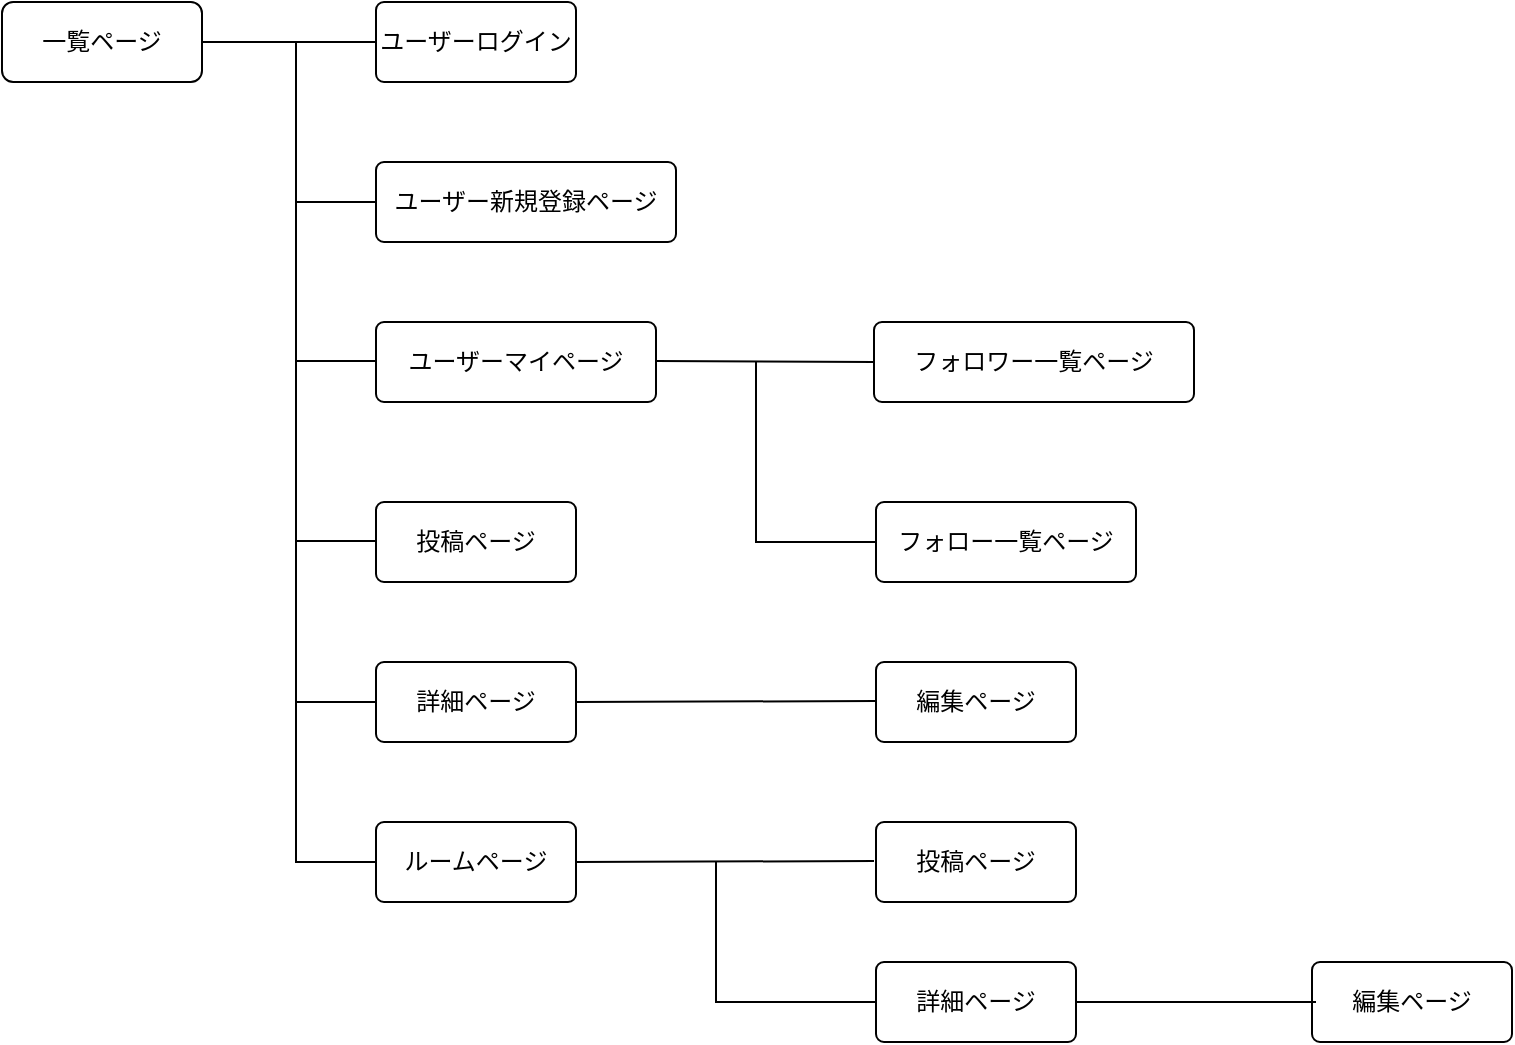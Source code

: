 <mxfile>
    <diagram id="XWjmgdo3gb5-8lse57Mm" name="ページ1">
        <mxGraphModel dx="934" dy="796" grid="1" gridSize="10" guides="1" tooltips="1" connect="1" arrows="1" fold="1" page="1" pageScale="1" pageWidth="827" pageHeight="1169" math="0" shadow="0">
            <root>
                <mxCell id="0"/>
                <mxCell id="1" parent="0"/>
                <mxCell id="16" style="html=1;entryX=0;entryY=0.5;entryDx=0;entryDy=0;endArrow=none;endFill=0;" edge="1" parent="1" source="2" target="3">
                    <mxGeometry relative="1" as="geometry"/>
                </mxCell>
                <mxCell id="2" value="一覧ページ" style="rounded=1;arcSize=14;whiteSpace=wrap;html=1;align=center;" vertex="1" parent="1">
                    <mxGeometry x="3" y="60" width="100" height="40" as="geometry"/>
                </mxCell>
                <mxCell id="3" value="ユーザーログイン" style="rounded=1;arcSize=10;whiteSpace=wrap;html=1;align=center;" vertex="1" parent="1">
                    <mxGeometry x="190" y="60" width="100" height="40" as="geometry"/>
                </mxCell>
                <mxCell id="4" value="フォロー一覧ページ" style="rounded=1;arcSize=10;whiteSpace=wrap;html=1;align=center;" vertex="1" parent="1">
                    <mxGeometry x="440" y="310" width="130" height="40" as="geometry"/>
                </mxCell>
                <mxCell id="5" value="フォロワー一覧ページ" style="rounded=1;arcSize=10;whiteSpace=wrap;html=1;align=center;" vertex="1" parent="1">
                    <mxGeometry x="439" y="220" width="160" height="40" as="geometry"/>
                </mxCell>
                <mxCell id="6" value="ルームページ" style="rounded=1;arcSize=10;whiteSpace=wrap;html=1;align=center;" vertex="1" parent="1">
                    <mxGeometry x="190" y="470" width="100" height="40" as="geometry"/>
                </mxCell>
                <mxCell id="7" value="詳細ページ" style="rounded=1;arcSize=10;whiteSpace=wrap;html=1;align=center;" vertex="1" parent="1">
                    <mxGeometry x="190" y="390" width="100" height="40" as="geometry"/>
                </mxCell>
                <mxCell id="8" value="投稿ページ" style="rounded=1;arcSize=10;whiteSpace=wrap;html=1;align=center;" vertex="1" parent="1">
                    <mxGeometry x="190" y="310" width="100" height="40" as="geometry"/>
                </mxCell>
                <mxCell id="9" value="ユーザーマイページ" style="rounded=1;arcSize=10;whiteSpace=wrap;html=1;align=center;" vertex="1" parent="1">
                    <mxGeometry x="190" y="220" width="140" height="40" as="geometry"/>
                </mxCell>
                <mxCell id="10" value="ユーザー新規登録ページ" style="rounded=1;arcSize=10;whiteSpace=wrap;html=1;align=center;" vertex="1" parent="1">
                    <mxGeometry x="190" y="140" width="150" height="40" as="geometry"/>
                </mxCell>
                <mxCell id="12" value="編集ページ" style="rounded=1;arcSize=10;whiteSpace=wrap;html=1;align=center;" vertex="1" parent="1">
                    <mxGeometry x="440" y="390" width="100" height="40" as="geometry"/>
                </mxCell>
                <mxCell id="14" value="投稿ページ" style="rounded=1;arcSize=10;whiteSpace=wrap;html=1;align=center;" vertex="1" parent="1">
                    <mxGeometry x="440" y="470" width="100" height="40" as="geometry"/>
                </mxCell>
                <mxCell id="15" value="詳細ページ" style="rounded=1;arcSize=10;whiteSpace=wrap;html=1;align=center;" vertex="1" parent="1">
                    <mxGeometry x="440" y="540" width="100" height="40" as="geometry"/>
                </mxCell>
                <mxCell id="19" value="" style="endArrow=none;html=1;rounded=0;entryX=0;entryY=0.5;entryDx=0;entryDy=0;" edge="1" parent="1" target="6">
                    <mxGeometry relative="1" as="geometry">
                        <mxPoint x="150" y="80" as="sourcePoint"/>
                        <mxPoint x="150" y="490" as="targetPoint"/>
                        <Array as="points">
                            <mxPoint x="150" y="490"/>
                        </Array>
                    </mxGeometry>
                </mxCell>
                <mxCell id="20" value="" style="endArrow=none;html=1;rounded=0;entryX=0;entryY=0.5;entryDx=0;entryDy=0;" edge="1" parent="1" target="10">
                    <mxGeometry relative="1" as="geometry">
                        <mxPoint x="150" y="160" as="sourcePoint"/>
                        <mxPoint x="310" y="162" as="targetPoint"/>
                    </mxGeometry>
                </mxCell>
                <mxCell id="21" value="" style="endArrow=none;html=1;rounded=0;entryX=0;entryY=0.5;entryDx=0;entryDy=0;" edge="1" parent="1">
                    <mxGeometry relative="1" as="geometry">
                        <mxPoint x="150" y="239.5" as="sourcePoint"/>
                        <mxPoint x="190" y="239.5" as="targetPoint"/>
                    </mxGeometry>
                </mxCell>
                <mxCell id="22" value="" style="endArrow=none;html=1;rounded=0;entryX=0;entryY=0.5;entryDx=0;entryDy=0;" edge="1" parent="1">
                    <mxGeometry relative="1" as="geometry">
                        <mxPoint x="150" y="329.5" as="sourcePoint"/>
                        <mxPoint x="190" y="329.5" as="targetPoint"/>
                    </mxGeometry>
                </mxCell>
                <mxCell id="23" value="" style="endArrow=none;html=1;rounded=0;entryX=0;entryY=0.5;entryDx=0;entryDy=0;" edge="1" parent="1" target="7">
                    <mxGeometry relative="1" as="geometry">
                        <mxPoint x="150" y="410" as="sourcePoint"/>
                        <mxPoint x="210" y="202" as="targetPoint"/>
                    </mxGeometry>
                </mxCell>
                <mxCell id="24" value="" style="endArrow=none;html=1;rounded=0;entryX=0;entryY=0.5;entryDx=0;entryDy=0;" edge="1" parent="1" target="5">
                    <mxGeometry relative="1" as="geometry">
                        <mxPoint x="330" y="239.5" as="sourcePoint"/>
                        <mxPoint x="370" y="239.5" as="targetPoint"/>
                    </mxGeometry>
                </mxCell>
                <mxCell id="26" value="" style="endArrow=none;html=1;rounded=0;entryX=0;entryY=0.5;entryDx=0;entryDy=0;" edge="1" parent="1" target="4">
                    <mxGeometry relative="1" as="geometry">
                        <mxPoint x="380" y="240" as="sourcePoint"/>
                        <mxPoint x="420" y="640" as="targetPoint"/>
                        <Array as="points">
                            <mxPoint x="380" y="330"/>
                        </Array>
                    </mxGeometry>
                </mxCell>
                <mxCell id="29" value="" style="endArrow=none;html=1;rounded=0;entryX=0;entryY=0.5;entryDx=0;entryDy=0;exitX=1;exitY=0.5;exitDx=0;exitDy=0;" edge="1" parent="1" source="7">
                    <mxGeometry relative="1" as="geometry">
                        <mxPoint x="380" y="409.5" as="sourcePoint"/>
                        <mxPoint x="440" y="409.5" as="targetPoint"/>
                    </mxGeometry>
                </mxCell>
                <mxCell id="30" value="" style="endArrow=none;html=1;rounded=0;entryX=0;entryY=0.5;entryDx=0;entryDy=0;exitX=1;exitY=0.5;exitDx=0;exitDy=0;" edge="1" parent="1" source="6">
                    <mxGeometry relative="1" as="geometry">
                        <mxPoint x="379" y="489.5" as="sourcePoint"/>
                        <mxPoint x="439" y="489.5" as="targetPoint"/>
                    </mxGeometry>
                </mxCell>
                <mxCell id="31" value="" style="endArrow=none;html=1;rounded=0;entryX=0;entryY=0.5;entryDx=0;entryDy=0;" edge="1" parent="1" target="15">
                    <mxGeometry relative="1" as="geometry">
                        <mxPoint x="360" y="490" as="sourcePoint"/>
                        <mxPoint x="400" y="900" as="targetPoint"/>
                        <Array as="points">
                            <mxPoint x="360" y="560"/>
                        </Array>
                    </mxGeometry>
                </mxCell>
                <mxCell id="32" value="編集ページ" style="rounded=1;arcSize=10;whiteSpace=wrap;html=1;align=center;" vertex="1" parent="1">
                    <mxGeometry x="658" y="540" width="100" height="40" as="geometry"/>
                </mxCell>
                <mxCell id="33" value="" style="endArrow=none;html=1;rounded=0;exitX=1;exitY=0.5;exitDx=0;exitDy=0;" edge="1" parent="1">
                    <mxGeometry relative="1" as="geometry">
                        <mxPoint x="540" y="560" as="sourcePoint"/>
                        <mxPoint x="660" y="560" as="targetPoint"/>
                    </mxGeometry>
                </mxCell>
            </root>
        </mxGraphModel>
    </diagram>
</mxfile>